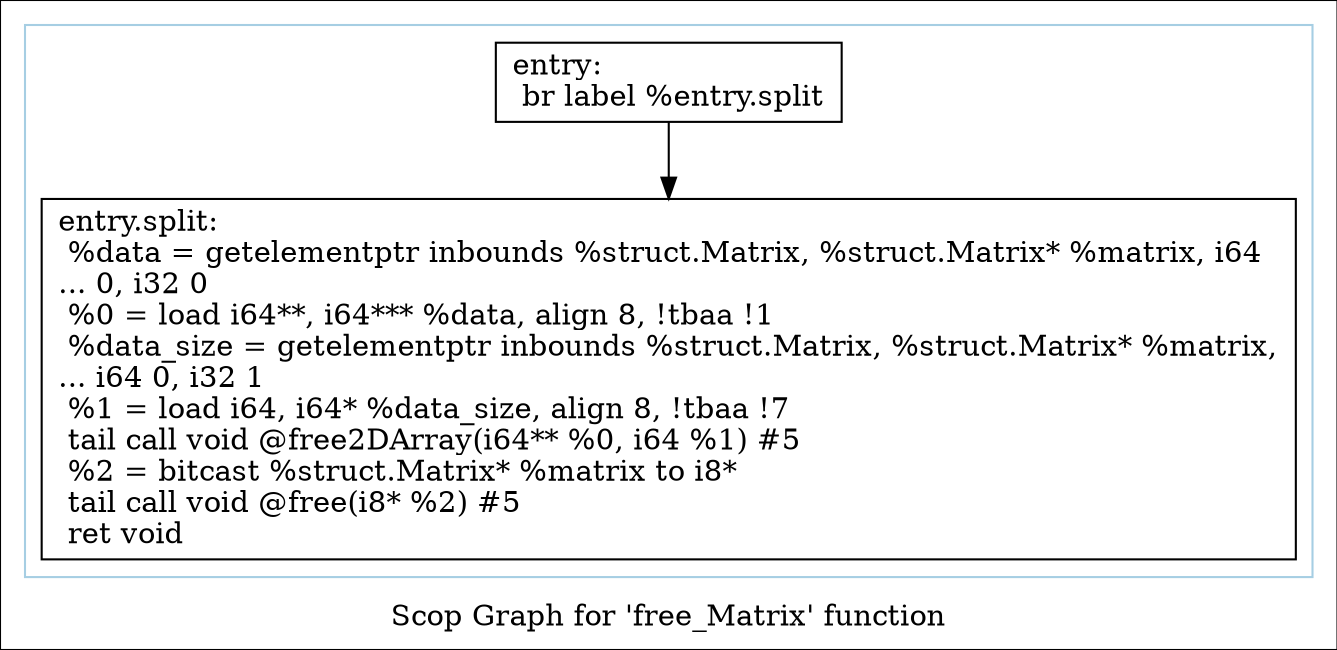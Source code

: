 digraph "Scop Graph for 'free_Matrix' function" {
	label="Scop Graph for 'free_Matrix' function";

	Node0xa4b87b0 [shape=record,label="{entry:\l  br label %entry.split\l}"];
	Node0xa4b87b0 -> Node0xa49a560;
	Node0xa49a560 [shape=record,label="{entry.split:                                      \l  %data = getelementptr inbounds %struct.Matrix, %struct.Matrix* %matrix, i64\l... 0, i32 0\l  %0 = load i64**, i64*** %data, align 8, !tbaa !1\l  %data_size = getelementptr inbounds %struct.Matrix, %struct.Matrix* %matrix,\l... i64 0, i32 1\l  %1 = load i64, i64* %data_size, align 8, !tbaa !7\l  tail call void @free2DArray(i64** %0, i64 %1) #5\l  %2 = bitcast %struct.Matrix* %matrix to i8*\l  tail call void @free(i8* %2) #5\l  ret void\l}"];
	colorscheme = "paired12"
        subgraph cluster_0xa4ce960 {
          label = "";
          style = solid;
          color = 1
          Node0xa4b87b0;
          Node0xa49a560;
        }
}
